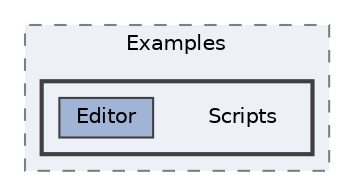 digraph "Tools/PathCreator/Examples/Scripts"
{
 // LATEX_PDF_SIZE
  bgcolor="transparent";
  edge [fontname=Helvetica,fontsize=10,labelfontname=Helvetica,labelfontsize=10];
  node [fontname=Helvetica,fontsize=10,shape=box,height=0.2,width=0.4];
  compound=true
  subgraph clusterdir_6293356243e4d56311e85a84c969fb42 {
    graph [ bgcolor="#edf0f7", pencolor="grey50", label="Examples", fontname=Helvetica,fontsize=10 style="filled,dashed", URL="dir_6293356243e4d56311e85a84c969fb42.html",tooltip=""]
  subgraph clusterdir_11c5d1aca88b7cb7dadff7f8f2cbf150 {
    graph [ bgcolor="#edf0f7", pencolor="grey25", label="", fontname=Helvetica,fontsize=10 style="filled,bold", URL="dir_11c5d1aca88b7cb7dadff7f8f2cbf150.html",tooltip=""]
    dir_11c5d1aca88b7cb7dadff7f8f2cbf150 [shape=plaintext, label="Scripts"];
  dir_15d4082597dd64286d84c179f48a6b50 [label="Editor", fillcolor="#a2b4d6", color="grey25", style="filled", URL="dir_15d4082597dd64286d84c179f48a6b50.html",tooltip=""];
  }
  }
}
